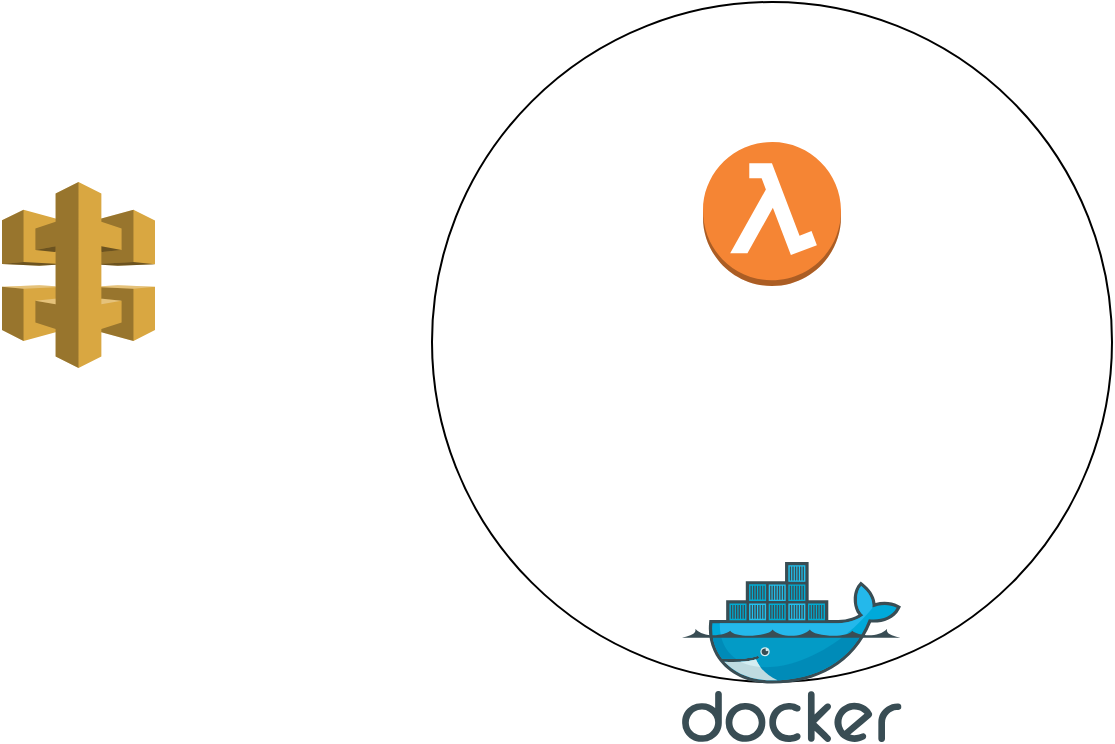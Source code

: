 <mxfile version="26.0.8">
  <diagram name="Page-1" id="u9_Md-NTKxFL0JPXrPMf">
    <mxGraphModel dx="1376" dy="790" grid="1" gridSize="10" guides="1" tooltips="1" connect="1" arrows="1" fold="1" page="1" pageScale="1" pageWidth="850" pageHeight="1100" math="0" shadow="0">
      <root>
        <mxCell id="0" />
        <mxCell id="1" parent="0" />
        <mxCell id="iVeJYvW9ssngA844wOu2-4" value="" style="ellipse;whiteSpace=wrap;html=1;aspect=fixed;noLabel=0;overflow=visible;" parent="1" vertex="1">
          <mxGeometry x="425" y="120" width="340" height="340" as="geometry" />
        </mxCell>
        <mxCell id="iVeJYvW9ssngA844wOu2-1" value="" style="outlineConnect=0;dashed=0;verticalLabelPosition=bottom;verticalAlign=top;align=center;html=1;shape=mxgraph.aws3.api_gateway;fillColor=#D9A741;gradientColor=none;" parent="1" vertex="1">
          <mxGeometry x="210" y="210" width="76.5" height="93" as="geometry" />
        </mxCell>
        <mxCell id="iVeJYvW9ssngA844wOu2-2" value="" style="outlineConnect=0;dashed=0;verticalLabelPosition=bottom;verticalAlign=top;align=center;html=1;shape=mxgraph.aws3.lambda_function;fillColor=#F58534;gradientColor=none;" parent="1" vertex="1">
          <mxGeometry x="560.5" y="190" width="69" height="72" as="geometry" />
        </mxCell>
        <mxCell id="iVeJYvW9ssngA844wOu2-3" value="" style="image;sketch=0;aspect=fixed;html=1;points=[];align=center;fontSize=12;image=img/lib/mscae/Docker.svg;" parent="1" vertex="1">
          <mxGeometry x="550" y="400" width="109.76" height="90" as="geometry" />
        </mxCell>
      </root>
    </mxGraphModel>
  </diagram>
</mxfile>
